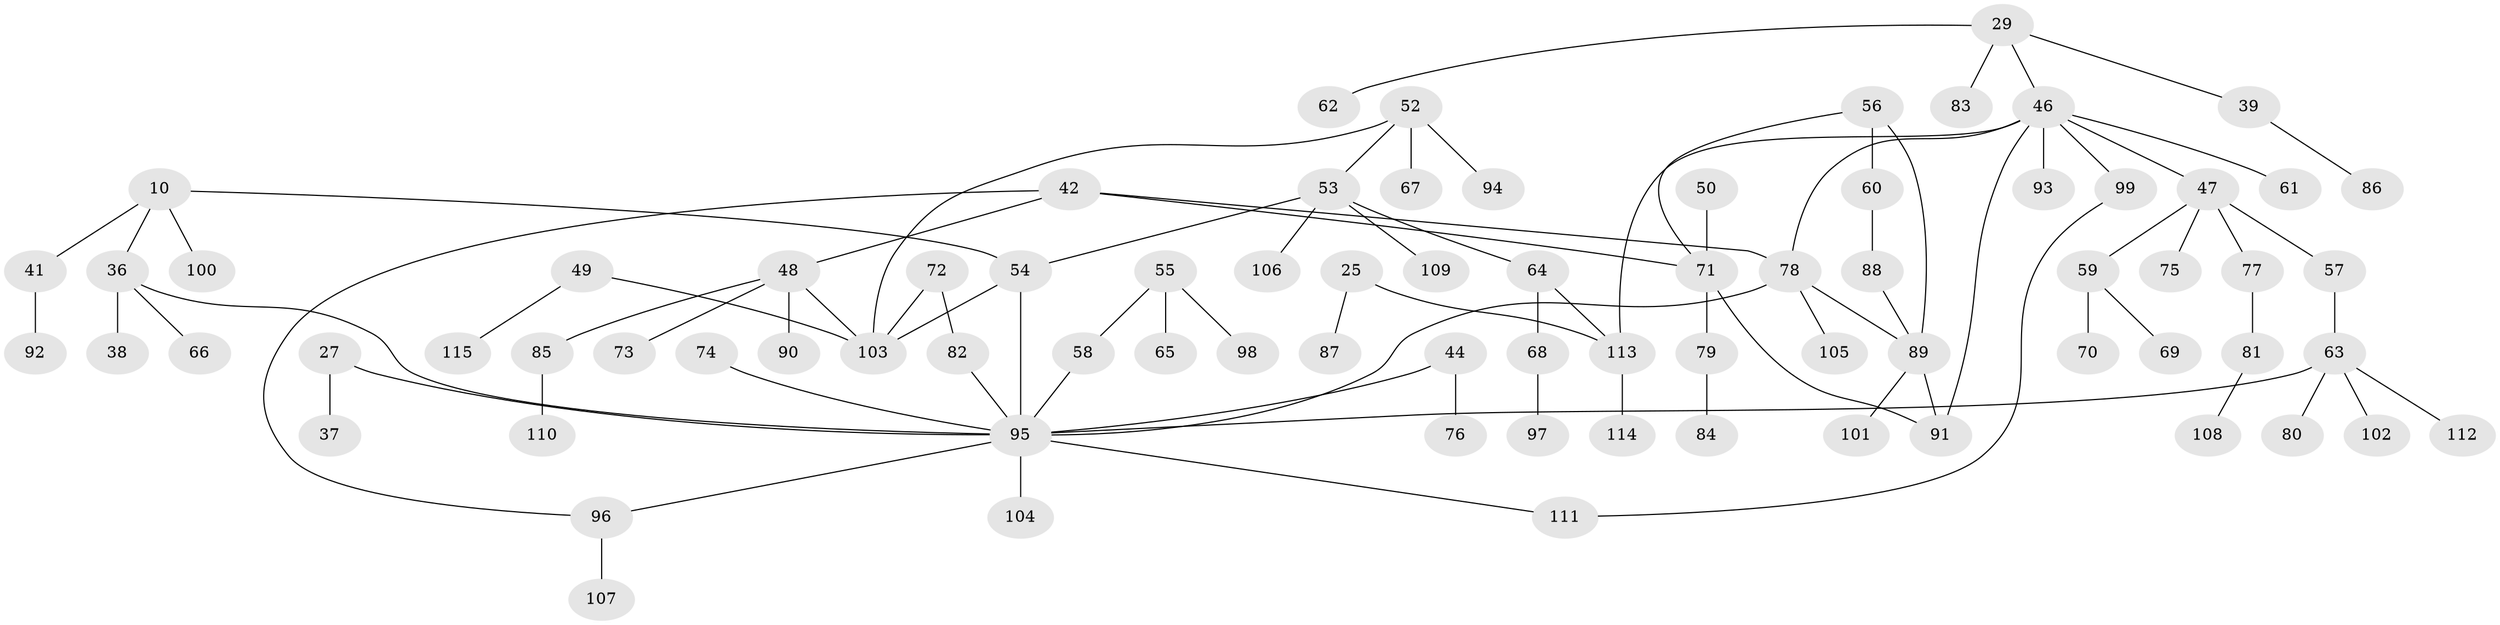 // original degree distribution, {6: 0.017391304347826087, 5: 0.06956521739130435, 4: 0.08695652173913043, 3: 0.1391304347826087, 2: 0.28695652173913044, 1: 0.4}
// Generated by graph-tools (version 1.1) at 2025/46/03/04/25 21:46:10]
// undirected, 80 vertices, 91 edges
graph export_dot {
graph [start="1"]
  node [color=gray90,style=filled];
  10;
  25;
  27 [super="+26"];
  29;
  36;
  37;
  38;
  39;
  41;
  42 [super="+19"];
  44;
  46 [super="+8+4"];
  47;
  48 [super="+11+30"];
  49;
  50;
  52;
  53 [super="+40"];
  54 [super="+7"];
  55 [super="+43"];
  56 [super="+24+33+45"];
  57;
  58 [super="+12"];
  59;
  60;
  61;
  62;
  63;
  64 [super="+18+22"];
  65;
  66;
  67;
  68;
  69;
  70;
  71 [super="+28"];
  72;
  73;
  74;
  75;
  76;
  77;
  78 [super="+2"];
  79;
  80;
  81;
  82;
  83;
  84;
  85;
  86;
  87;
  88;
  89 [super="+13"];
  90;
  91;
  92;
  93;
  94;
  95 [super="+3+35"];
  96 [super="+17+20"];
  97;
  98;
  99;
  100;
  101;
  102;
  103 [super="+51+16+34"];
  104;
  105;
  106;
  107;
  108;
  109;
  110;
  111;
  112;
  113 [super="+15"];
  114;
  115;
  10 -- 36;
  10 -- 41;
  10 -- 100;
  10 -- 54;
  25 -- 87;
  25 -- 113;
  27 -- 37;
  27 -- 95;
  29 -- 39;
  29 -- 62;
  29 -- 83;
  29 -- 46;
  36 -- 38;
  36 -- 66;
  36 -- 95;
  39 -- 86;
  41 -- 92;
  42 -- 96;
  42 -- 48;
  42 -- 71;
  42 -- 78;
  44 -- 76;
  44 -- 95;
  46 -- 47;
  46 -- 61;
  46 -- 93;
  46 -- 99;
  46 -- 91;
  46 -- 78;
  46 -- 113;
  47 -- 57;
  47 -- 59;
  47 -- 75;
  47 -- 77;
  48 -- 73;
  48 -- 90;
  48 -- 85;
  48 -- 103;
  49 -- 115;
  49 -- 103;
  50 -- 71;
  52 -- 67;
  52 -- 94;
  52 -- 53;
  52 -- 103;
  53 -- 109;
  53 -- 64;
  53 -- 54;
  53 -- 106;
  54 -- 95;
  54 -- 103;
  55 -- 65;
  55 -- 98;
  55 -- 58;
  56 -- 60;
  56 -- 71;
  56 -- 89;
  57 -- 63;
  58 -- 95;
  59 -- 69;
  59 -- 70;
  60 -- 88;
  63 -- 80;
  63 -- 102;
  63 -- 112;
  63 -- 95;
  64 -- 68;
  64 -- 113;
  68 -- 97;
  71 -- 91;
  71 -- 79;
  72 -- 82;
  72 -- 103;
  74 -- 95;
  77 -- 81;
  78 -- 105;
  78 -- 89;
  78 -- 95;
  79 -- 84;
  81 -- 108;
  82 -- 95;
  85 -- 110;
  88 -- 89;
  89 -- 91;
  89 -- 101;
  95 -- 96;
  95 -- 104;
  95 -- 111;
  96 -- 107;
  99 -- 111;
  113 -- 114;
}
